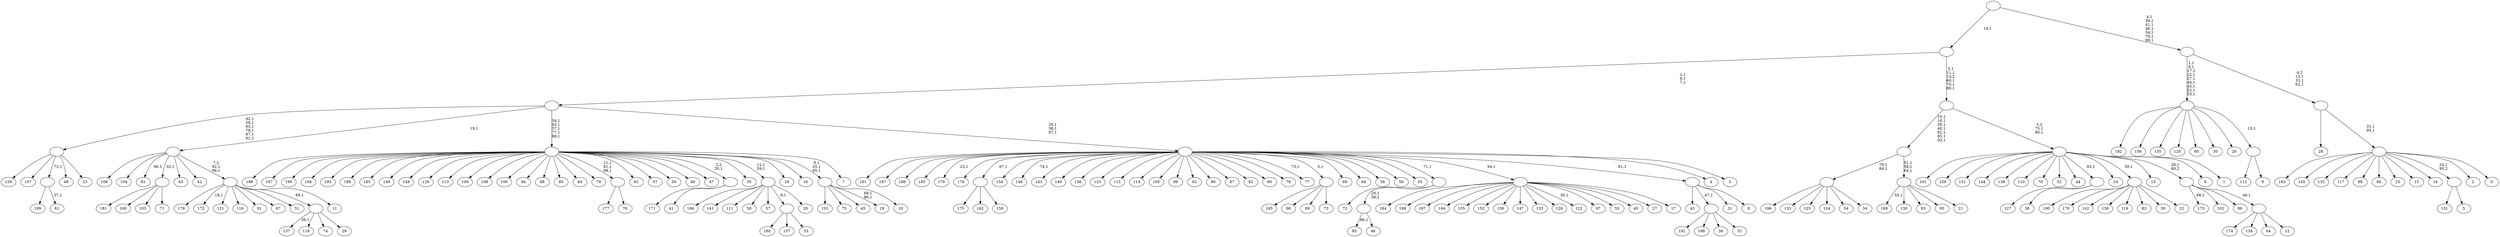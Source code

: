 digraph T {
	300 [label="199"]
	299 [label="198"]
	298 [label="197"]
	297 [label="196"]
	296 [label="195"]
	295 [label="194"]
	294 [label="193"]
	293 [label="192"]
	292 [label="191"]
	291 [label="190"]
	290 [label="189"]
	289 [label="188"]
	288 [label="187"]
	287 [label="186"]
	286 [label="185"]
	285 [label="184"]
	284 [label="183"]
	283 [label="182"]
	282 [label="181"]
	281 [label="180"]
	280 [label="179"]
	278 [label="178"]
	277 [label="177"]
	276 [label="176"]
	275 [label="175"]
	274 [label="174"]
	273 [label="173"]
	271 [label="172"]
	269 [label="171"]
	268 [label="170"]
	267 [label="169"]
	265 [label="168"]
	264 [label="167"]
	263 [label="166"]
	262 [label="165"]
	261 [label="164"]
	260 [label="163"]
	259 [label="162"]
	258 [label="161"]
	257 [label="160"]
	256 [label="159"]
	255 [label=""]
	254 [label="158"]
	253 [label="157"]
	252 [label="156"]
	251 [label="155"]
	250 [label="154"]
	249 [label="153"]
	248 [label="152"]
	247 [label="151"]
	246 [label="150"]
	245 [label="149"]
	244 [label="148"]
	243 [label="147"]
	242 [label="146"]
	240 [label="145"]
	239 [label="144"]
	238 [label="143"]
	237 [label="142"]
	236 [label="141"]
	235 [label="140"]
	234 [label="139"]
	233 [label="138"]
	232 [label="137"]
	230 [label="136"]
	229 [label="135"]
	228 [label="134"]
	227 [label="133"]
	226 [label="132"]
	225 [label="131"]
	224 [label="130"]
	223 [label="129"]
	222 [label="128"]
	221 [label="127"]
	220 [label="126"]
	219 [label="125"]
	218 [label="124"]
	217 [label="123"]
	216 [label="122"]
	214 [label="121"]
	213 [label="120"]
	212 [label="119"]
	211 [label="118"]
	210 [label="117"]
	209 [label="116"]
	208 [label="115"]
	207 [label="114"]
	206 [label="113"]
	205 [label="112"]
	204 [label="111"]
	203 [label="110"]
	202 [label="109"]
	201 [label="108"]
	200 [label="107"]
	199 [label="106"]
	198 [label="105"]
	197 [label="104"]
	196 [label="103"]
	195 [label="102"]
	194 [label="101"]
	193 [label="100"]
	192 [label="99"]
	191 [label="98"]
	190 [label="97"]
	189 [label="96"]
	188 [label="95"]
	186 [label="94"]
	185 [label="93"]
	184 [label="92"]
	183 [label="91"]
	182 [label="90"]
	181 [label="89"]
	180 [label="88"]
	179 [label="87"]
	178 [label="86"]
	177 [label="85"]
	176 [label="84"]
	175 [label="83"]
	174 [label="82"]
	173 [label="81"]
	171 [label="80"]
	170 [label="79"]
	169 [label="78"]
	168 [label="77"]
	166 [label="76"]
	165 [label=""]
	162 [label="75"]
	161 [label="74"]
	160 [label="73"]
	159 [label=""]
	158 [label="72"]
	157 [label="71"]
	156 [label=""]
	155 [label="70"]
	154 [label="69"]
	153 [label="68"]
	152 [label="67"]
	151 [label="66"]
	150 [label="65"]
	149 [label="64"]
	148 [label="63"]
	147 [label="62"]
	146 [label="61"]
	144 [label=""]
	143 [label="60"]
	142 [label="59"]
	141 [label="58"]
	140 [label="57"]
	139 [label="56"]
	138 [label="55"]
	137 [label="54"]
	136 [label="53"]
	135 [label="52"]
	134 [label="51"]
	133 [label="50"]
	132 [label="49"]
	131 [label="48"]
	130 [label="47"]
	129 [label="46"]
	128 [label=""]
	127 [label=""]
	126 [label="45"]
	125 [label="44"]
	124 [label="43"]
	123 [label="42"]
	122 [label="41"]
	121 [label=""]
	120 [label="40"]
	119 [label="39"]
	118 [label="38"]
	117 [label=""]
	116 [label="37"]
	115 [label="36"]
	114 [label="35"]
	113 [label="34"]
	112 [label=""]
	110 [label="33"]
	109 [label=""]
	108 [label="32"]
	107 [label=""]
	106 [label="31"]
	105 [label="30"]
	104 [label="29"]
	103 [label=""]
	102 [label="28"]
	101 [label="27"]
	100 [label="26"]
	99 [label="25"]
	98 [label="24"]
	97 [label="23"]
	96 [label=""]
	90 [label="22"]
	89 [label=""]
	88 [label="21"]
	87 [label=""]
	84 [label=""]
	77 [label="20"]
	76 [label=""]
	74 [label="19"]
	71 [label="18"]
	70 [label="17"]
	69 [label=""]
	68 [label="16"]
	67 [label="15"]
	66 [label="14"]
	65 [label="13"]
	64 [label="12"]
	63 [label=""]
	62 [label=""]
	61 [label="11"]
	60 [label=""]
	58 [label=""]
	57 [label="10"]
	56 [label=""]
	53 [label="9"]
	52 [label=""]
	51 [label=""]
	42 [label="8"]
	41 [label=""]
	40 [label="7"]
	39 [label=""]
	34 [label="6"]
	33 [label="5"]
	32 [label=""]
	31 [label="4"]
	30 [label="3"]
	29 [label=""]
	26 [label=""]
	23 [label="2"]
	22 [label="1"]
	21 [label=""]
	19 [label=""]
	14 [label=""]
	13 [label="0"]
	12 [label=""]
	10 [label=""]
	7 [label=""]
	0 [label=""]
	255 -> 275 [label=""]
	255 -> 259 [label=""]
	255 -> 256 [label=""]
	165 -> 277 [label=""]
	165 -> 166 [label=""]
	159 -> 262 [label=""]
	159 -> 189 [label=""]
	159 -> 181 [label=""]
	159 -> 160 [label=""]
	156 -> 282 [label=""]
	156 -> 257 [label=""]
	156 -> 196 [label=""]
	156 -> 157 [label=""]
	144 -> 146 [label="37,1"]
	144 -> 300 [label=""]
	128 -> 188 [label="66,1"]
	128 -> 129 [label=""]
	127 -> 158 [label=""]
	127 -> 128 [label="20,1\n38,2"]
	121 -> 269 [label=""]
	121 -> 122 [label=""]
	117 -> 221 [label=""]
	117 -> 118 [label=""]
	112 -> 297 [label=""]
	112 -> 249 [label=""]
	112 -> 219 [label=""]
	112 -> 218 [label=""]
	112 -> 137 [label=""]
	112 -> 113 [label=""]
	109 -> 281 [label=""]
	109 -> 253 [label=""]
	109 -> 110 [label=""]
	107 -> 293 [label=""]
	107 -> 289 [label=""]
	107 -> 115 [label=""]
	107 -> 108 [label=""]
	103 -> 232 [label="36,1"]
	103 -> 211 [label=""]
	103 -> 161 [label=""]
	103 -> 104 [label=""]
	96 -> 223 [label=""]
	96 -> 200 [label=""]
	96 -> 144 [label="72,1"]
	96 -> 131 [label=""]
	96 -> 97 [label=""]
	89 -> 291 [label=""]
	89 -> 268 [label=""]
	89 -> 237 [label=""]
	89 -> 233 [label=""]
	89 -> 212 [label=""]
	89 -> 175 [label=""]
	89 -> 119 [label=""]
	89 -> 90 [label=""]
	87 -> 267 [label="55,1"]
	87 -> 224 [label=""]
	87 -> 185 [label=""]
	87 -> 150 [label=""]
	87 -> 88 [label=""]
	84 -> 87 [label="51,1\n58,1\n64,1"]
	84 -> 112 [label="79,1\n84,1"]
	76 -> 263 [label=""]
	76 -> 236 [label=""]
	76 -> 204 [label=""]
	76 -> 141 [label=""]
	76 -> 116 [label=""]
	76 -> 109 [label="9,1"]
	76 -> 77 [label=""]
	69 -> 216 [label="30,1"]
	69 -> 285 [label=""]
	69 -> 265 [label=""]
	69 -> 264 [label=""]
	69 -> 261 [label=""]
	69 -> 251 [label=""]
	69 -> 248 [label=""]
	69 -> 246 [label=""]
	69 -> 243 [label=""]
	69 -> 227 [label=""]
	69 -> 222 [label=""]
	69 -> 190 [label=""]
	69 -> 136 [label=""]
	69 -> 120 [label=""]
	69 -> 101 [label=""]
	69 -> 70 [label=""]
	63 -> 274 [label=""]
	63 -> 228 [label=""]
	63 -> 149 [label=""]
	63 -> 64 [label=""]
	62 -> 273 [label="49,1"]
	62 -> 195 [label=""]
	62 -> 178 [label=""]
	62 -> 63 [label="48,1"]
	60 -> 271 [label="18,1"]
	60 -> 278 [label=""]
	60 -> 214 [label=""]
	60 -> 209 [label=""]
	60 -> 183 [label=""]
	60 -> 152 [label=""]
	60 -> 134 [label=""]
	60 -> 103 [label="69,1"]
	60 -> 61 [label=""]
	58 -> 60 [label="7,2\n92,1\n96,1"]
	58 -> 173 [label="90,1"]
	58 -> 199 [label=""]
	58 -> 197 [label=""]
	58 -> 156 [label="32,1"]
	58 -> 148 [label=""]
	58 -> 123 [label=""]
	56 -> 74 [label="68,1\n86,1"]
	56 -> 194 [label=""]
	56 -> 162 [label=""]
	56 -> 126 [label=""]
	56 -> 57 [label=""]
	52 -> 205 [label=""]
	52 -> 53 [label=""]
	51 -> 283 [label=""]
	51 -> 252 [label=""]
	51 -> 229 [label=""]
	51 -> 213 [label=""]
	51 -> 143 [label=""]
	51 -> 105 [label=""]
	51 -> 100 [label=""]
	51 -> 52 [label="15,1"]
	41 -> 124 [label=""]
	41 -> 107 [label="47,1"]
	41 -> 106 [label=""]
	41 -> 42 [label=""]
	39 -> 56 [label="0,1\n25,1\n65,1"]
	39 -> 76 [label="12,1\n59,1"]
	39 -> 165 [label="21,1\n81,1\n98,1"]
	39 -> 299 [label=""]
	39 -> 298 [label=""]
	39 -> 296 [label=""]
	39 -> 295 [label=""]
	39 -> 294 [label=""]
	39 -> 290 [label=""]
	39 -> 286 [label=""]
	39 -> 245 [label=""]
	39 -> 244 [label=""]
	39 -> 220 [label=""]
	39 -> 206 [label=""]
	39 -> 202 [label=""]
	39 -> 201 [label=""]
	39 -> 193 [label=""]
	39 -> 186 [label=""]
	39 -> 180 [label=""]
	39 -> 177 [label=""]
	39 -> 176 [label=""]
	39 -> 170 [label=""]
	39 -> 147 [label=""]
	39 -> 140 [label=""]
	39 -> 133 [label=""]
	39 -> 132 [label=""]
	39 -> 130 [label=""]
	39 -> 121 [label="2,2\n35,1"]
	39 -> 114 [label=""]
	39 -> 71 [label=""]
	39 -> 68 [label=""]
	39 -> 40 [label=""]
	32 -> 225 [label=""]
	32 -> 33 [label=""]
	29 -> 168 [label="73,1"]
	29 -> 242 [label="74,1"]
	29 -> 280 [label="23,1"]
	29 -> 292 [label=""]
	29 -> 288 [label=""]
	29 -> 287 [label=""]
	29 -> 284 [label=""]
	29 -> 276 [label=""]
	29 -> 255 [label="67,1"]
	29 -> 250 [label=""]
	29 -> 238 [label=""]
	29 -> 235 [label=""]
	29 -> 230 [label=""]
	29 -> 217 [label=""]
	29 -> 208 [label=""]
	29 -> 207 [label=""]
	29 -> 198 [label=""]
	29 -> 192 [label=""]
	29 -> 184 [label=""]
	29 -> 182 [label=""]
	29 -> 179 [label=""]
	29 -> 174 [label=""]
	29 -> 171 [label=""]
	29 -> 169 [label=""]
	29 -> 159 [label="5,1"]
	29 -> 154 [label=""]
	29 -> 153 [label=""]
	29 -> 142 [label=""]
	29 -> 139 [label=""]
	29 -> 138 [label=""]
	29 -> 127 [label="71,1"]
	29 -> 69 [label="94,1"]
	29 -> 41 [label="61,1"]
	29 -> 31 [label=""]
	29 -> 30 [label=""]
	26 -> 29 [label="29,1\n38,1\n97,1"]
	26 -> 39 [label="34,1\n43,1\n57,1\n77,1\n88,1"]
	26 -> 96 [label="42,1\n56,1\n63,1\n78,1\n87,1\n91,1"]
	26 -> 58 [label="19,1"]
	21 -> 258 [label=""]
	21 -> 254 [label=""]
	21 -> 247 [label=""]
	21 -> 239 [label=""]
	21 -> 234 [label=""]
	21 -> 203 [label=""]
	21 -> 155 [label=""]
	21 -> 135 [label=""]
	21 -> 125 [label=""]
	21 -> 117 [label="83,1"]
	21 -> 98 [label=""]
	21 -> 89 [label="50,1"]
	21 -> 65 [label=""]
	21 -> 62 [label="26,1\n60,2"]
	21 -> 34 [label=""]
	21 -> 22 [label=""]
	19 -> 21 [label="3,2\n75,1\n80,1"]
	19 -> 84 [label="10,1\n16,1\n28,1\n40,1\n82,1\n85,1\n93,1"]
	14 -> 19 [label="3,1\n11,1\n14,2\n60,1\n70,1\n89,1"]
	14 -> 26 [label="2,1\n6,1\n7,1"]
	12 -> 260 [label=""]
	12 -> 240 [label=""]
	12 -> 226 [label=""]
	12 -> 210 [label=""]
	12 -> 191 [label=""]
	12 -> 151 [label=""]
	12 -> 99 [label=""]
	12 -> 67 [label=""]
	12 -> 66 [label=""]
	12 -> 32 [label="24,1\n95,2"]
	12 -> 23 [label=""]
	12 -> 13 [label=""]
	10 -> 12 [label="31,1\n95,1"]
	10 -> 102 [label=""]
	7 -> 10 [label="4,2\n13,1\n33,1\n62,1"]
	7 -> 51 [label="1,1\n8,1\n17,1\n22,1\n27,1\n44,1\n45,1\n52,1\n53,1"]
	0 -> 7 [label="4,1\n39,1\n41,1\n46,1\n54,1\n76,1\n99,1"]
	0 -> 14 [label="14,1"]
}
